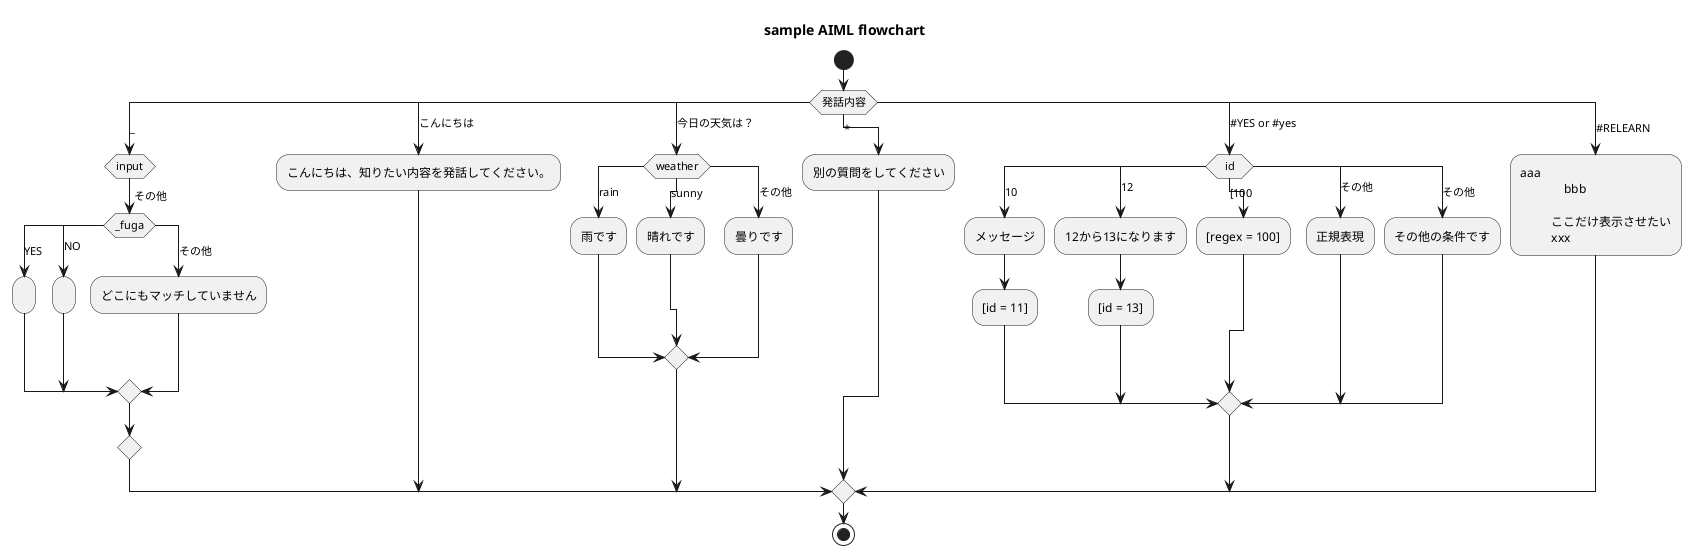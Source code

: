 @startuml
title sample AIML flowchart
start
switch (発話内容)
case (_)
  switch (input)
  case (その他)
    switch (_fuga)
    case (YES)
      :;
    case (NO)
      :;
    case (その他)
      :どこにもマッチしていません;
    endswitch
  endswitch
case (こんにちは)
  :こんにちは、知りたい内容を発話してください。;
case (今日の天気は？)
  switch (weather)
  case (rain)
    :雨です;
  case (sunny)
    :晴れです;
  case (その他)
    :曇りです;
  endswitch
case (*)
  :別の質問をしてください;
case (#YES or #yes)
  switch (id)
  case (10)
    :メッセージ;
    :[id = 11];
  case (12)
    :12から13になります;
    :[id = 13];
  case ([100)
    :[regex = 100];
  case (その他)
    :正規表現;
  case (その他)
    :その他の条件です;
  endswitch
case (#RELEARN)
  :aaa
                bbb
            
            ここだけ表示させたい
            xxx;
endswitch
stop
@enduml